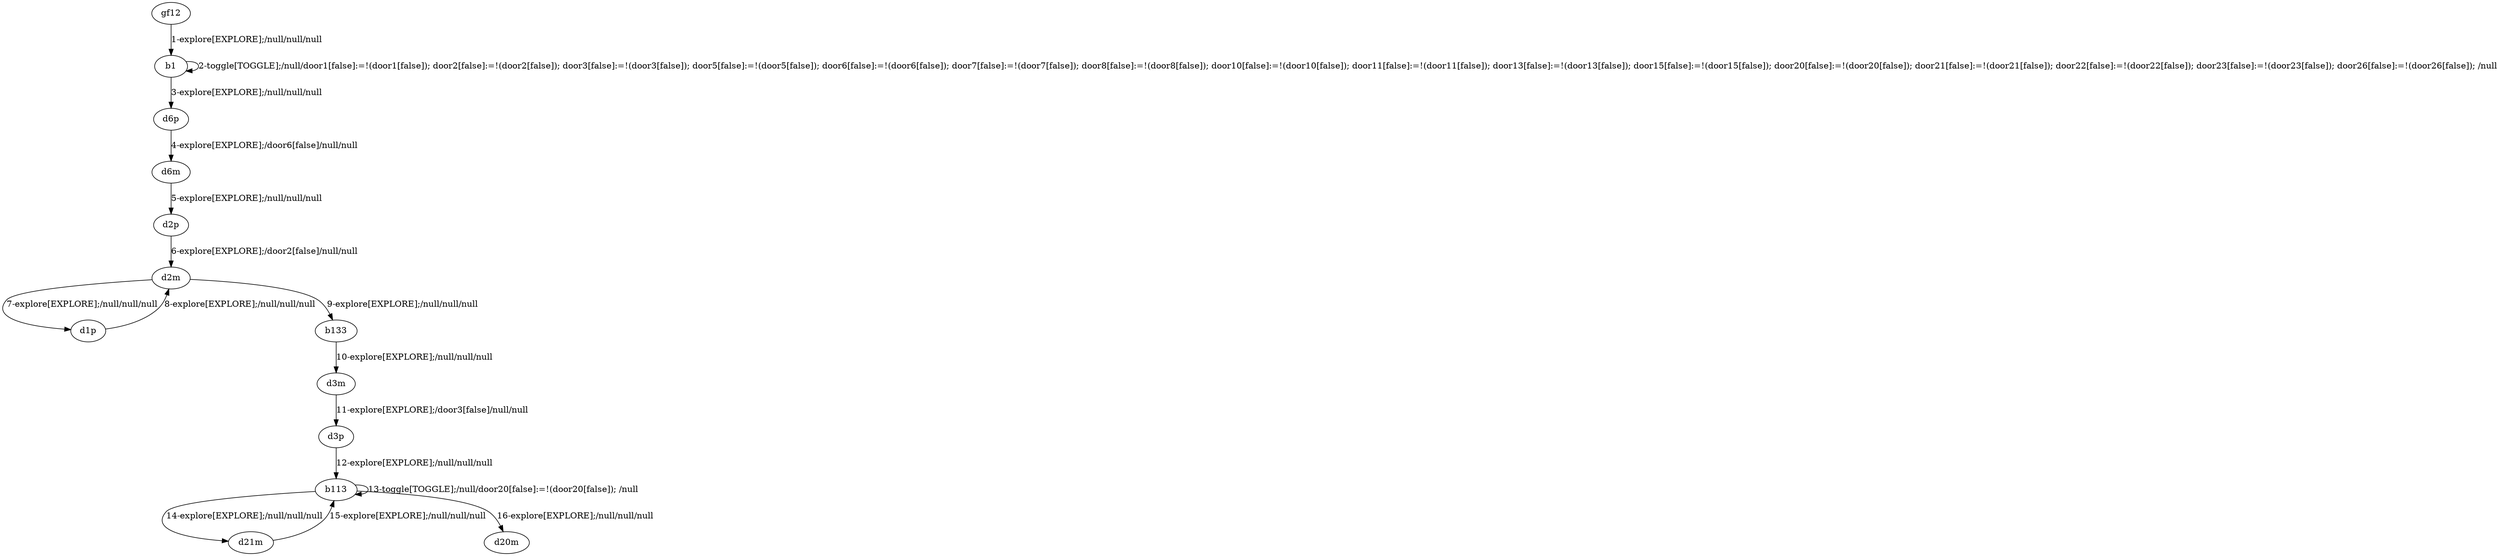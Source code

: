 # Total number of goals covered by this test: 4
# b113 --> b113
# d21m --> b113
# b113 --> d20m
# b133 --> d3m

digraph g {
"gf12" -> "b1" [label = "1-explore[EXPLORE];/null/null/null"];
"b1" -> "b1" [label = "2-toggle[TOGGLE];/null/door1[false]:=!(door1[false]); door2[false]:=!(door2[false]); door3[false]:=!(door3[false]); door5[false]:=!(door5[false]); door6[false]:=!(door6[false]); door7[false]:=!(door7[false]); door8[false]:=!(door8[false]); door10[false]:=!(door10[false]); door11[false]:=!(door11[false]); door13[false]:=!(door13[false]); door15[false]:=!(door15[false]); door20[false]:=!(door20[false]); door21[false]:=!(door21[false]); door22[false]:=!(door22[false]); door23[false]:=!(door23[false]); door26[false]:=!(door26[false]); /null"];
"b1" -> "d6p" [label = "3-explore[EXPLORE];/null/null/null"];
"d6p" -> "d6m" [label = "4-explore[EXPLORE];/door6[false]/null/null"];
"d6m" -> "d2p" [label = "5-explore[EXPLORE];/null/null/null"];
"d2p" -> "d2m" [label = "6-explore[EXPLORE];/door2[false]/null/null"];
"d2m" -> "d1p" [label = "7-explore[EXPLORE];/null/null/null"];
"d1p" -> "d2m" [label = "8-explore[EXPLORE];/null/null/null"];
"d2m" -> "b133" [label = "9-explore[EXPLORE];/null/null/null"];
"b133" -> "d3m" [label = "10-explore[EXPLORE];/null/null/null"];
"d3m" -> "d3p" [label = "11-explore[EXPLORE];/door3[false]/null/null"];
"d3p" -> "b113" [label = "12-explore[EXPLORE];/null/null/null"];
"b113" -> "b113" [label = "13-toggle[TOGGLE];/null/door20[false]:=!(door20[false]); /null"];
"b113" -> "d21m" [label = "14-explore[EXPLORE];/null/null/null"];
"d21m" -> "b113" [label = "15-explore[EXPLORE];/null/null/null"];
"b113" -> "d20m" [label = "16-explore[EXPLORE];/null/null/null"];
}